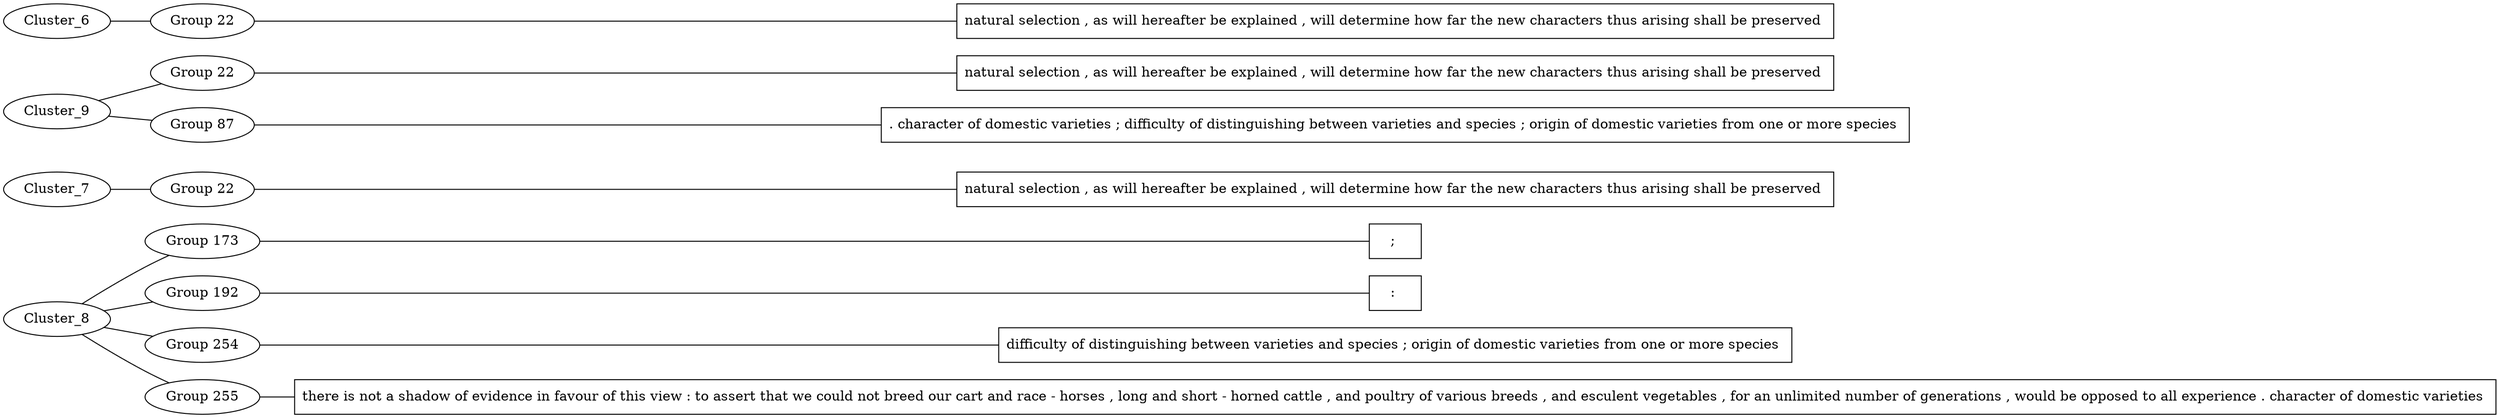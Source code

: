 graph MyGraph {
rankdir = LR
"Cluster_8_255_reading" [shape=box label="there is not a shadow of evidence in favour of this view : to assert that we could not breed our cart and race - horses , long and short - horned cattle , and poultry of various breeds , and esculent vegetables , for an unlimited number of generations , would be opposed to all experience . character of domestic varieties "]
"Cluster_8_254_reading" [shape=box label="difficulty of distinguishing between varieties and species ; origin of domestic varieties from one or more species "]
"Cluster_8_192_reading" [shape=box label=": "]
"Cluster_8_173_reading" [shape=box label="; "]
"Cluster_8_173" [label="Group 173"]
"Cluster_8_192" [label="Group 192"]
"Cluster_8_254" [label="Group 254"]
"Cluster_8_255" [label="Group 255"]
"Cluster_8_255" -- "Cluster_8_255_reading"
"Cluster_8_254" -- "Cluster_8_254_reading"
"Cluster_8_192" -- "Cluster_8_192_reading"
"Cluster_8_173" -- "Cluster_8_173_reading"
Cluster_8 -- "Cluster_8_255"
Cluster_8 -- "Cluster_8_254"
Cluster_8 -- "Cluster_8_192"
Cluster_8 -- "Cluster_8_173"
"Cluster_7_22_reading" [shape=box label="natural selection , as will hereafter be explained , will determine how far the new characters thus arising shall be preserved "]
"Cluster_7_22" [label="Group 22"]
"Cluster_7_22" -- "Cluster_7_22_reading"
Cluster_7 -- "Cluster_7_22"
"Cluster_9_87_reading" [shape=box label=". character of domestic varieties ; difficulty of distinguishing between varieties and species ; origin of domestic varieties from one or more species "]
"Cluster_9_22_reading" [shape=box label="natural selection , as will hereafter be explained , will determine how far the new characters thus arising shall be preserved "]
"Cluster_9_22" [label="Group 22"]
"Cluster_9_87" [label="Group 87"]
"Cluster_9_87" -- "Cluster_9_87_reading"
"Cluster_9_22" -- "Cluster_9_22_reading"
Cluster_9 -- "Cluster_9_87"
Cluster_9 -- "Cluster_9_22"
"Cluster_6_22_reading" [shape=box label="natural selection , as will hereafter be explained , will determine how far the new characters thus arising shall be preserved "]
"Cluster_6_22" [label="Group 22"]
"Cluster_6_22" -- "Cluster_6_22_reading"
Cluster_6 -- "Cluster_6_22"
}
